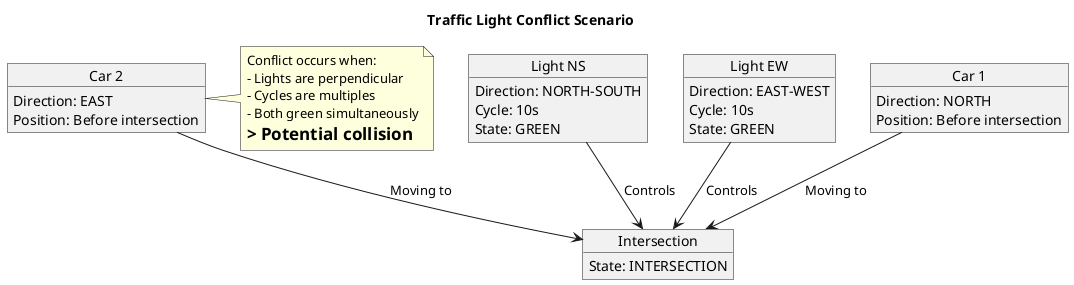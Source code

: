 @startuml conflict_detection
title Traffic Light Conflict Scenario

object "Intersection" as intersection {
  State: INTERSECTION
}

object "Light NS" as ns_light {
  Direction: NORTH-SOUTH
  Cycle: 10s
  State: GREEN
}

object "Light EW" as ew_light {
  Direction: EAST-WEST
  Cycle: 10s
  State: GREEN
}

object "Car 1" as car1 {
  Direction: NORTH
  Position: Before intersection
}

object "Car 2" as car2 {
  Direction: EAST
  Position: Before intersection
}

ns_light --> intersection : Controls
ew_light --> intersection : Controls
car1 --> intersection : Moving to
car2 --> intersection : Moving to

note right 
  Conflict occurs when:
  - Lights are perpendicular
  - Cycles are multiples
  - Both green simultaneously
  => Potential collision
end note
@enduml